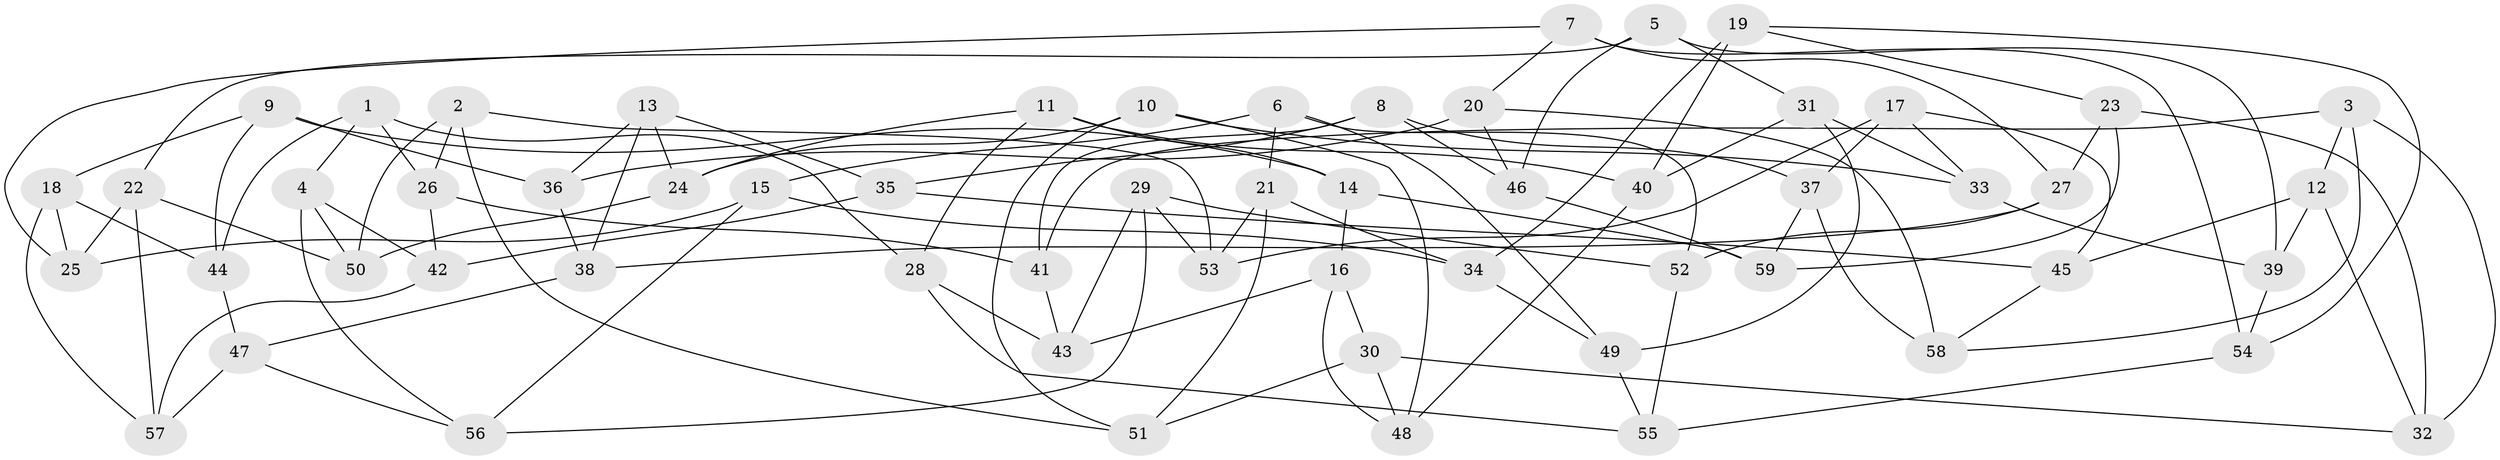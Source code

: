 // coarse degree distribution, {5: 0.14634146341463414, 4: 0.5121951219512195, 6: 0.2926829268292683, 3: 0.04878048780487805}
// Generated by graph-tools (version 1.1) at 2025/52/02/27/25 19:52:29]
// undirected, 59 vertices, 118 edges
graph export_dot {
graph [start="1"]
  node [color=gray90,style=filled];
  1;
  2;
  3;
  4;
  5;
  6;
  7;
  8;
  9;
  10;
  11;
  12;
  13;
  14;
  15;
  16;
  17;
  18;
  19;
  20;
  21;
  22;
  23;
  24;
  25;
  26;
  27;
  28;
  29;
  30;
  31;
  32;
  33;
  34;
  35;
  36;
  37;
  38;
  39;
  40;
  41;
  42;
  43;
  44;
  45;
  46;
  47;
  48;
  49;
  50;
  51;
  52;
  53;
  54;
  55;
  56;
  57;
  58;
  59;
  1 -- 44;
  1 -- 4;
  1 -- 28;
  1 -- 26;
  2 -- 26;
  2 -- 51;
  2 -- 53;
  2 -- 50;
  3 -- 58;
  3 -- 32;
  3 -- 41;
  3 -- 12;
  4 -- 50;
  4 -- 42;
  4 -- 56;
  5 -- 46;
  5 -- 31;
  5 -- 39;
  5 -- 22;
  6 -- 21;
  6 -- 49;
  6 -- 15;
  6 -- 52;
  7 -- 27;
  7 -- 54;
  7 -- 20;
  7 -- 25;
  8 -- 46;
  8 -- 35;
  8 -- 41;
  8 -- 37;
  9 -- 14;
  9 -- 36;
  9 -- 18;
  9 -- 44;
  10 -- 51;
  10 -- 33;
  10 -- 24;
  10 -- 48;
  11 -- 24;
  11 -- 14;
  11 -- 28;
  11 -- 40;
  12 -- 32;
  12 -- 39;
  12 -- 45;
  13 -- 35;
  13 -- 36;
  13 -- 38;
  13 -- 24;
  14 -- 59;
  14 -- 16;
  15 -- 34;
  15 -- 25;
  15 -- 56;
  16 -- 30;
  16 -- 48;
  16 -- 43;
  17 -- 33;
  17 -- 53;
  17 -- 45;
  17 -- 37;
  18 -- 25;
  18 -- 57;
  18 -- 44;
  19 -- 34;
  19 -- 54;
  19 -- 40;
  19 -- 23;
  20 -- 36;
  20 -- 46;
  20 -- 58;
  21 -- 51;
  21 -- 34;
  21 -- 53;
  22 -- 57;
  22 -- 50;
  22 -- 25;
  23 -- 27;
  23 -- 32;
  23 -- 59;
  24 -- 50;
  26 -- 41;
  26 -- 42;
  27 -- 38;
  27 -- 52;
  28 -- 43;
  28 -- 55;
  29 -- 53;
  29 -- 52;
  29 -- 43;
  29 -- 56;
  30 -- 32;
  30 -- 51;
  30 -- 48;
  31 -- 33;
  31 -- 40;
  31 -- 49;
  33 -- 39;
  34 -- 49;
  35 -- 42;
  35 -- 45;
  36 -- 38;
  37 -- 58;
  37 -- 59;
  38 -- 47;
  39 -- 54;
  40 -- 48;
  41 -- 43;
  42 -- 57;
  44 -- 47;
  45 -- 58;
  46 -- 59;
  47 -- 56;
  47 -- 57;
  49 -- 55;
  52 -- 55;
  54 -- 55;
}
